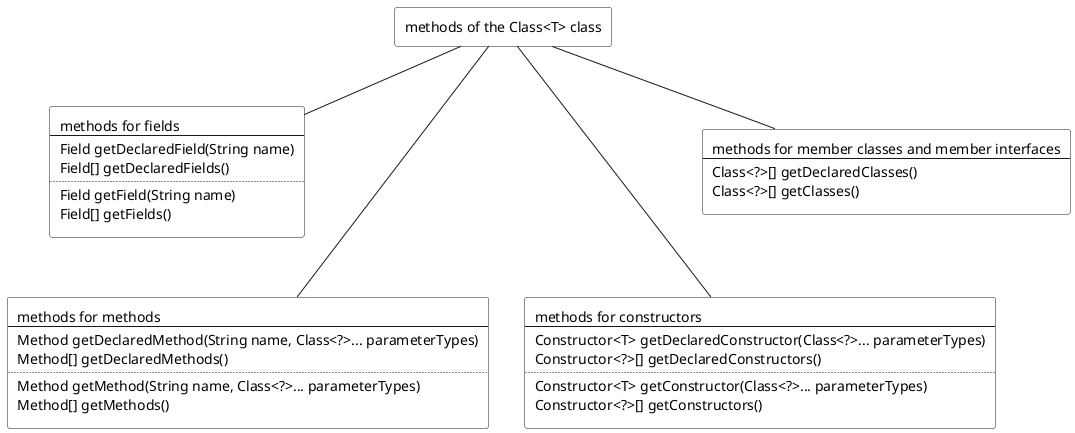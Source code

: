 @startuml

scale 1.0
skinparam monochrome true
skinparam RectangleBackgroundColor white

rectangle class [
methods of the Class<T> class
]

rectangle fields [
methods for fields
--
Field getDeclaredField(String name)
Field[] getDeclaredFields()
..
Field getField(String name)
Field[] getFields()
]

rectangle  methods [
methods for methods
--
Method getDeclaredMethod(String name, Class<?>... parameterTypes)
Method[] getDeclaredMethods()
..
Method getMethod(String name, Class<?>... parameterTypes)
Method[] getMethods()
]

rectangle constructors [
methods for constructors
--
Constructor<T> getDeclaredConstructor(Class<?>... parameterTypes)
Constructor<?>[] getDeclaredConstructors()
..
Constructor<T> getConstructor(Class<?>... parameterTypes)
Constructor<?>[] getConstructors()
]

rectangle nested_classes [
methods for member classes and member interfaces
--
Class<?>[] getDeclaredClasses()
Class<?>[] getClasses()
]

class -down- fields
class -down-- methods
class -down-- constructors
class -down- nested_classes

@enduml